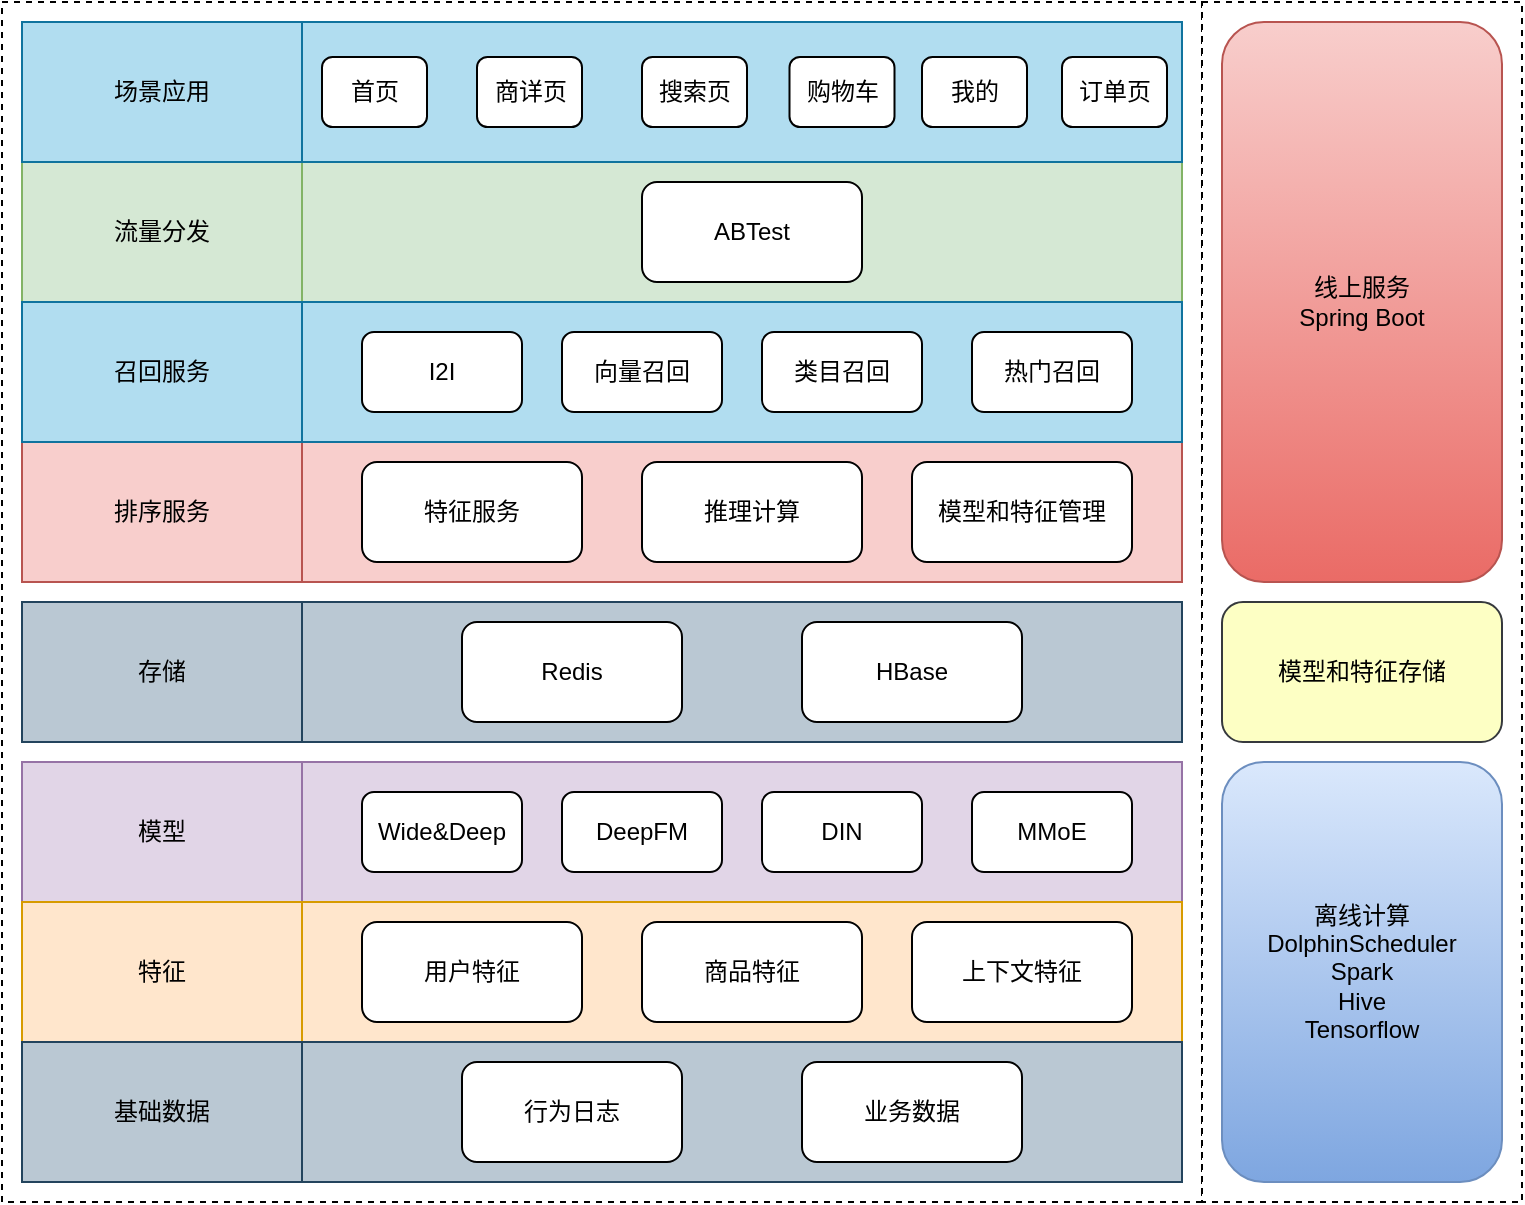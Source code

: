 <mxfile version="21.6.6" type="github">
  <diagram name="第 1 页" id="n3AiASltuWI-y75Rekpe">
    <mxGraphModel dx="1372" dy="774" grid="1" gridSize="10" guides="1" tooltips="1" connect="1" arrows="1" fold="1" page="1" pageScale="1" pageWidth="827" pageHeight="1169" math="0" shadow="0">
      <root>
        <mxCell id="0" />
        <mxCell id="1" parent="0" />
        <mxCell id="3CPOqqqod1TkRdYMCPuZ-1" value="" style="rounded=0;whiteSpace=wrap;html=1;dashed=1;strokeWidth=1;perimeterSpacing=0;shadow=0;sketch=0;glass=0;" parent="1" vertex="1">
          <mxGeometry x="110" y="1050" width="600" height="600" as="geometry" />
        </mxCell>
        <mxCell id="3CPOqqqod1TkRdYMCPuZ-2" value="流量分发" style="rounded=0;whiteSpace=wrap;html=1;fillColor=#d5e8d4;strokeColor=#82b366;" parent="1" vertex="1">
          <mxGeometry x="120" y="1130" width="140" height="70" as="geometry" />
        </mxCell>
        <mxCell id="3CPOqqqod1TkRdYMCPuZ-3" value="" style="rounded=0;whiteSpace=wrap;html=1;fillColor=#d5e8d4;strokeColor=#82b366;" parent="1" vertex="1">
          <mxGeometry x="260" y="1130" width="440" height="70" as="geometry" />
        </mxCell>
        <mxCell id="3CPOqqqod1TkRdYMCPuZ-4" value="ABTest" style="rounded=1;whiteSpace=wrap;html=1;" parent="1" vertex="1">
          <mxGeometry x="430" y="1140" width="110" height="50" as="geometry" />
        </mxCell>
        <mxCell id="3CPOqqqod1TkRdYMCPuZ-5" value="排序服务" style="rounded=0;whiteSpace=wrap;html=1;fillColor=#f8cecc;strokeColor=#b85450;" parent="1" vertex="1">
          <mxGeometry x="120" y="1270" width="140" height="70" as="geometry" />
        </mxCell>
        <mxCell id="3CPOqqqod1TkRdYMCPuZ-6" value="" style="rounded=0;whiteSpace=wrap;html=1;fillColor=#f8cecc;strokeColor=#b85450;" parent="1" vertex="1">
          <mxGeometry x="260" y="1270" width="440" height="70" as="geometry" />
        </mxCell>
        <mxCell id="3CPOqqqod1TkRdYMCPuZ-7" value="特征服务" style="rounded=1;whiteSpace=wrap;html=1;" parent="1" vertex="1">
          <mxGeometry x="290" y="1280" width="110" height="50" as="geometry" />
        </mxCell>
        <mxCell id="3CPOqqqod1TkRdYMCPuZ-8" value="推理计算" style="rounded=1;whiteSpace=wrap;html=1;" parent="1" vertex="1">
          <mxGeometry x="430" y="1280" width="110" height="50" as="geometry" />
        </mxCell>
        <mxCell id="3CPOqqqod1TkRdYMCPuZ-9" value="模型和特征管理" style="rounded=1;whiteSpace=wrap;html=1;" parent="1" vertex="1">
          <mxGeometry x="565" y="1280" width="110" height="50" as="geometry" />
        </mxCell>
        <mxCell id="3CPOqqqod1TkRdYMCPuZ-10" value="召回服务" style="rounded=0;whiteSpace=wrap;html=1;fillColor=#b1ddf0;strokeColor=#10739e;" parent="1" vertex="1">
          <mxGeometry x="120" y="1200" width="140" height="70" as="geometry" />
        </mxCell>
        <mxCell id="3CPOqqqod1TkRdYMCPuZ-11" value="" style="rounded=0;whiteSpace=wrap;html=1;fillColor=#b1ddf0;strokeColor=#10739e;" parent="1" vertex="1">
          <mxGeometry x="260" y="1200" width="440" height="70" as="geometry" />
        </mxCell>
        <mxCell id="3CPOqqqod1TkRdYMCPuZ-12" value="I2I" style="rounded=1;whiteSpace=wrap;html=1;" parent="1" vertex="1">
          <mxGeometry x="290" y="1215" width="80" height="40" as="geometry" />
        </mxCell>
        <mxCell id="3CPOqqqod1TkRdYMCPuZ-13" value="向量召回" style="rounded=1;whiteSpace=wrap;html=1;" parent="1" vertex="1">
          <mxGeometry x="390" y="1215" width="80" height="40" as="geometry" />
        </mxCell>
        <mxCell id="3CPOqqqod1TkRdYMCPuZ-14" value="类目召回" style="rounded=1;whiteSpace=wrap;html=1;" parent="1" vertex="1">
          <mxGeometry x="490" y="1215" width="80" height="40" as="geometry" />
        </mxCell>
        <mxCell id="3CPOqqqod1TkRdYMCPuZ-15" value="热门召回" style="rounded=1;whiteSpace=wrap;html=1;" parent="1" vertex="1">
          <mxGeometry x="595" y="1215" width="80" height="40" as="geometry" />
        </mxCell>
        <mxCell id="3CPOqqqod1TkRdYMCPuZ-16" value="" style="rounded=0;whiteSpace=wrap;html=1;dashed=1;strokeWidth=1;perimeterSpacing=0;shadow=0;sketch=0;glass=0;" parent="1" vertex="1">
          <mxGeometry x="710" y="1050" width="160" height="600" as="geometry" />
        </mxCell>
        <mxCell id="3CPOqqqod1TkRdYMCPuZ-17" value="模型" style="rounded=0;whiteSpace=wrap;html=1;fillColor=#e1d5e7;strokeColor=#9673a6;" parent="1" vertex="1">
          <mxGeometry x="120" y="1430" width="140" height="70" as="geometry" />
        </mxCell>
        <mxCell id="3CPOqqqod1TkRdYMCPuZ-18" value="" style="rounded=0;whiteSpace=wrap;html=1;fillColor=#e1d5e7;strokeColor=#9673a6;" parent="1" vertex="1">
          <mxGeometry x="260" y="1430" width="440" height="70" as="geometry" />
        </mxCell>
        <mxCell id="3CPOqqqod1TkRdYMCPuZ-19" value="Wide&amp;amp;Deep" style="rounded=1;whiteSpace=wrap;html=1;" parent="1" vertex="1">
          <mxGeometry x="290" y="1445" width="80" height="40" as="geometry" />
        </mxCell>
        <mxCell id="3CPOqqqod1TkRdYMCPuZ-20" value="DeepFM" style="rounded=1;whiteSpace=wrap;html=1;" parent="1" vertex="1">
          <mxGeometry x="390" y="1445" width="80" height="40" as="geometry" />
        </mxCell>
        <mxCell id="3CPOqqqod1TkRdYMCPuZ-21" value="DIN" style="rounded=1;whiteSpace=wrap;html=1;" parent="1" vertex="1">
          <mxGeometry x="490" y="1445" width="80" height="40" as="geometry" />
        </mxCell>
        <mxCell id="3CPOqqqod1TkRdYMCPuZ-22" value="MMoE" style="rounded=1;whiteSpace=wrap;html=1;" parent="1" vertex="1">
          <mxGeometry x="595" y="1445" width="80" height="40" as="geometry" />
        </mxCell>
        <mxCell id="3CPOqqqod1TkRdYMCPuZ-23" value="特征" style="rounded=0;whiteSpace=wrap;html=1;fillColor=#ffe6cc;strokeColor=#d79b00;" parent="1" vertex="1">
          <mxGeometry x="120" y="1500" width="140" height="70" as="geometry" />
        </mxCell>
        <mxCell id="3CPOqqqod1TkRdYMCPuZ-24" value="" style="rounded=0;whiteSpace=wrap;html=1;fillColor=#ffe6cc;strokeColor=#d79b00;" parent="1" vertex="1">
          <mxGeometry x="260" y="1500" width="440" height="70" as="geometry" />
        </mxCell>
        <mxCell id="3CPOqqqod1TkRdYMCPuZ-25" value="用户特征" style="rounded=1;whiteSpace=wrap;html=1;" parent="1" vertex="1">
          <mxGeometry x="290" y="1510" width="110" height="50" as="geometry" />
        </mxCell>
        <mxCell id="3CPOqqqod1TkRdYMCPuZ-26" value="商品特征" style="rounded=1;whiteSpace=wrap;html=1;" parent="1" vertex="1">
          <mxGeometry x="430" y="1510" width="110" height="50" as="geometry" />
        </mxCell>
        <mxCell id="3CPOqqqod1TkRdYMCPuZ-27" value="上下文特征" style="rounded=1;whiteSpace=wrap;html=1;" parent="1" vertex="1">
          <mxGeometry x="565" y="1510" width="110" height="50" as="geometry" />
        </mxCell>
        <mxCell id="3CPOqqqod1TkRdYMCPuZ-28" value="基础数据" style="rounded=0;whiteSpace=wrap;html=1;fillColor=#bac8d3;strokeColor=#23445d;" parent="1" vertex="1">
          <mxGeometry x="120" y="1570" width="140" height="70" as="geometry" />
        </mxCell>
        <mxCell id="3CPOqqqod1TkRdYMCPuZ-29" value="" style="rounded=0;whiteSpace=wrap;html=1;fillColor=#bac8d3;strokeColor=#23445d;" parent="1" vertex="1">
          <mxGeometry x="260" y="1570" width="440" height="70" as="geometry" />
        </mxCell>
        <mxCell id="3CPOqqqod1TkRdYMCPuZ-30" value="行为日志" style="rounded=1;whiteSpace=wrap;html=1;" parent="1" vertex="1">
          <mxGeometry x="340" y="1580" width="110" height="50" as="geometry" />
        </mxCell>
        <mxCell id="3CPOqqqod1TkRdYMCPuZ-31" value="业务数据" style="rounded=1;whiteSpace=wrap;html=1;" parent="1" vertex="1">
          <mxGeometry x="510" y="1580" width="110" height="50" as="geometry" />
        </mxCell>
        <mxCell id="3CPOqqqod1TkRdYMCPuZ-32" value="离线计算&lt;br&gt;DolphinScheduler&lt;br&gt;Spark&lt;br&gt;Hive&lt;br&gt;Tensorflow" style="rounded=1;whiteSpace=wrap;html=1;gradientColor=#7ea6e0;fillColor=#dae8fc;strokeColor=#6c8ebf;" parent="1" vertex="1">
          <mxGeometry x="720" y="1430" width="140" height="210" as="geometry" />
        </mxCell>
        <mxCell id="3CPOqqqod1TkRdYMCPuZ-33" value="存储" style="rounded=0;whiteSpace=wrap;html=1;fillColor=#bac8d3;strokeColor=#23445d;" parent="1" vertex="1">
          <mxGeometry x="120" y="1350" width="140" height="70" as="geometry" />
        </mxCell>
        <mxCell id="3CPOqqqod1TkRdYMCPuZ-34" value="" style="rounded=0;whiteSpace=wrap;html=1;fillColor=#bac8d3;strokeColor=#23445d;" parent="1" vertex="1">
          <mxGeometry x="260" y="1350" width="440" height="70" as="geometry" />
        </mxCell>
        <mxCell id="3CPOqqqod1TkRdYMCPuZ-35" value="Redis" style="rounded=1;whiteSpace=wrap;html=1;" parent="1" vertex="1">
          <mxGeometry x="340" y="1360" width="110" height="50" as="geometry" />
        </mxCell>
        <mxCell id="3CPOqqqod1TkRdYMCPuZ-36" value="HBase" style="rounded=1;whiteSpace=wrap;html=1;" parent="1" vertex="1">
          <mxGeometry x="510" y="1360" width="110" height="50" as="geometry" />
        </mxCell>
        <mxCell id="3CPOqqqod1TkRdYMCPuZ-37" value="模型和特征存储" style="rounded=1;whiteSpace=wrap;html=1;strokeColor=#36393d;gradientDirection=south;fillColor=#FDFFC4;" parent="1" vertex="1">
          <mxGeometry x="720" y="1350" width="140" height="70" as="geometry" />
        </mxCell>
        <mxCell id="3CPOqqqod1TkRdYMCPuZ-38" value="线上服务&lt;br&gt;Spring Boot" style="rounded=1;whiteSpace=wrap;html=1;gradientColor=#ea6b66;fillColor=#f8cecc;strokeColor=#b85450;" parent="1" vertex="1">
          <mxGeometry x="720" y="1060" width="140" height="280" as="geometry" />
        </mxCell>
        <mxCell id="im6hHC-ii4hR2nj4hYoc-1" value="场景应用" style="rounded=0;whiteSpace=wrap;html=1;fillColor=#b1ddf0;strokeColor=#10739e;" vertex="1" parent="1">
          <mxGeometry x="120" y="1060" width="140" height="70" as="geometry" />
        </mxCell>
        <mxCell id="im6hHC-ii4hR2nj4hYoc-2" value="" style="rounded=0;whiteSpace=wrap;html=1;fillColor=#b1ddf0;strokeColor=#10739e;" vertex="1" parent="1">
          <mxGeometry x="260" y="1060" width="440" height="70" as="geometry" />
        </mxCell>
        <mxCell id="im6hHC-ii4hR2nj4hYoc-3" value="首页" style="rounded=1;whiteSpace=wrap;html=1;" vertex="1" parent="1">
          <mxGeometry x="270" y="1077.5" width="52.5" height="35" as="geometry" />
        </mxCell>
        <mxCell id="im6hHC-ii4hR2nj4hYoc-7" value="商详页" style="rounded=1;whiteSpace=wrap;html=1;" vertex="1" parent="1">
          <mxGeometry x="347.5" y="1077.5" width="52.5" height="35" as="geometry" />
        </mxCell>
        <mxCell id="im6hHC-ii4hR2nj4hYoc-8" value="搜索页" style="rounded=1;whiteSpace=wrap;html=1;" vertex="1" parent="1">
          <mxGeometry x="430" y="1077.5" width="52.5" height="35" as="geometry" />
        </mxCell>
        <mxCell id="im6hHC-ii4hR2nj4hYoc-9" value="购物车" style="rounded=1;whiteSpace=wrap;html=1;" vertex="1" parent="1">
          <mxGeometry x="503.75" y="1077.5" width="52.5" height="35" as="geometry" />
        </mxCell>
        <mxCell id="im6hHC-ii4hR2nj4hYoc-10" value="我的" style="rounded=1;whiteSpace=wrap;html=1;" vertex="1" parent="1">
          <mxGeometry x="570" y="1077.5" width="52.5" height="35" as="geometry" />
        </mxCell>
        <mxCell id="im6hHC-ii4hR2nj4hYoc-11" value="订单页" style="rounded=1;whiteSpace=wrap;html=1;" vertex="1" parent="1">
          <mxGeometry x="640" y="1077.5" width="52.5" height="35" as="geometry" />
        </mxCell>
      </root>
    </mxGraphModel>
  </diagram>
</mxfile>

